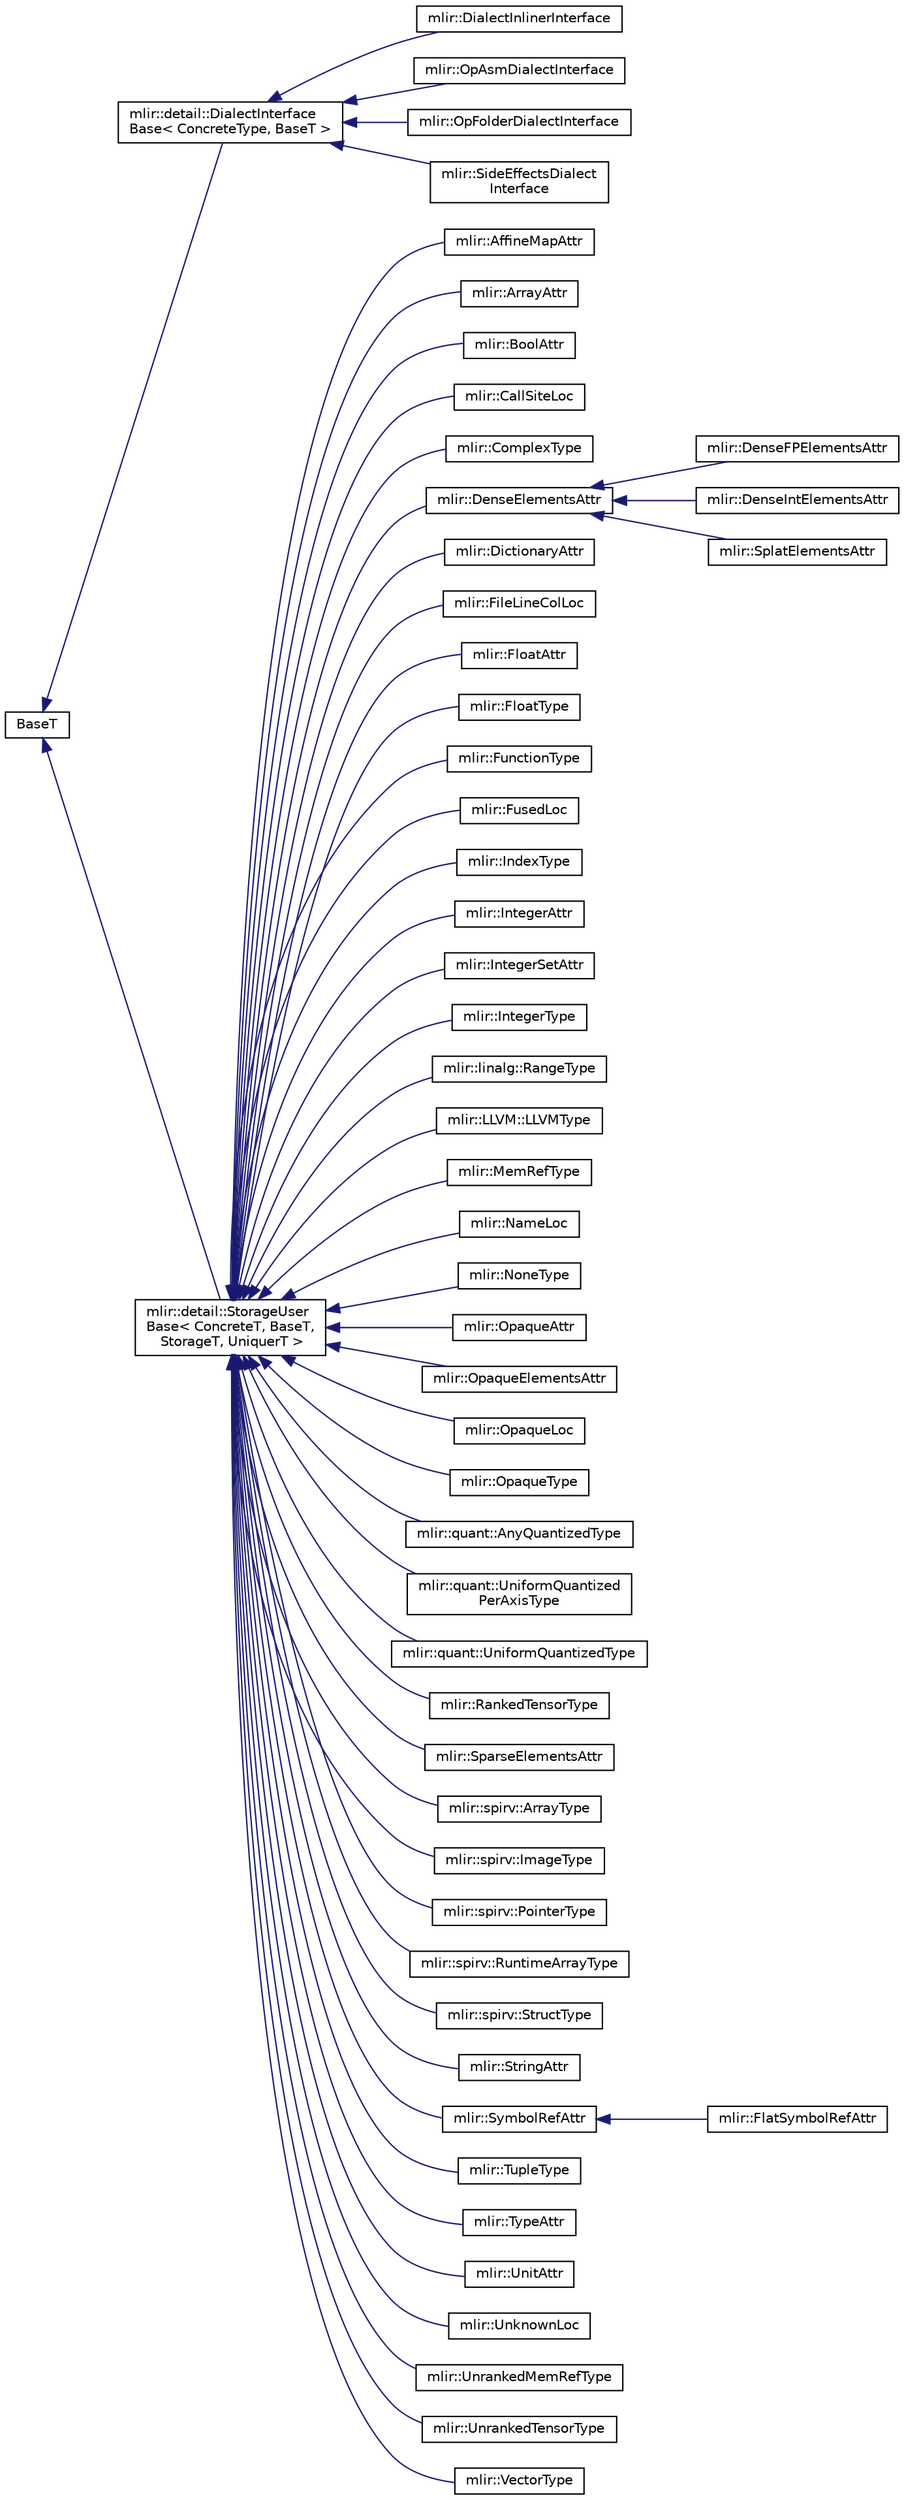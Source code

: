 digraph "Graphical Class Hierarchy"
{
  bgcolor="transparent";
  edge [fontname="Helvetica",fontsize="10",labelfontname="Helvetica",labelfontsize="10"];
  node [fontname="Helvetica",fontsize="10",shape=record];
  rankdir="LR";
  Node0 [label="BaseT",height=0.2,width=0.4,color="black",URL="$classBaseT.html"];
  Node0 -> Node1 [dir="back",color="midnightblue",fontsize="10",style="solid",fontname="Helvetica"];
  Node1 [label="mlir::detail::DialectInterface\lBase\< ConcreteType, BaseT \>",height=0.2,width=0.4,color="black",URL="$classmlir_1_1detail_1_1DialectInterfaceBase.html",tooltip="The base class used for all derived interface types. "];
  Node1 -> Node2 [dir="back",color="midnightblue",fontsize="10",style="solid",fontname="Helvetica"];
  Node2 [label="mlir::DialectInlinerInterface",height=0.2,width=0.4,color="black",URL="$classmlir_1_1DialectInlinerInterface.html",tooltip="This is the interface that must be implemented by the dialects of operations to be inlined..."];
  Node1 -> Node3 [dir="back",color="midnightblue",fontsize="10",style="solid",fontname="Helvetica"];
  Node3 [label="mlir::OpAsmDialectInterface",height=0.2,width=0.4,color="black",URL="$classmlir_1_1OpAsmDialectInterface.html"];
  Node1 -> Node4 [dir="back",color="midnightblue",fontsize="10",style="solid",fontname="Helvetica"];
  Node4 [label="mlir::OpFolderDialectInterface",height=0.2,width=0.4,color="black",URL="$classmlir_1_1OpFolderDialectInterface.html",tooltip="This class defines a dialect interface used to assist the operation folder. "];
  Node1 -> Node5 [dir="back",color="midnightblue",fontsize="10",style="solid",fontname="Helvetica"];
  Node5 [label="mlir::SideEffectsDialect\lInterface",height=0.2,width=0.4,color="black",URL="$classmlir_1_1SideEffectsDialectInterface.html",tooltip="Specifies an interface for basic side-effect modelling that is used by the loop-invariant code motion..."];
  Node0 -> Node6 [dir="back",color="midnightblue",fontsize="10",style="solid",fontname="Helvetica"];
  Node6 [label="mlir::detail::StorageUser\lBase\< ConcreteT, BaseT,\l StorageT, UniquerT \>",height=0.2,width=0.4,color="black",URL="$classmlir_1_1detail_1_1StorageUserBase.html",tooltip="Utility class for implementing users of storage classes uniqued by a StorageUniquer. "];
  Node6 -> Node7 [dir="back",color="midnightblue",fontsize="10",style="solid",fontname="Helvetica"];
  Node7 [label="mlir::AffineMapAttr",height=0.2,width=0.4,color="black",URL="$classmlir_1_1AffineMapAttr.html"];
  Node6 -> Node8 [dir="back",color="midnightblue",fontsize="10",style="solid",fontname="Helvetica"];
  Node8 [label="mlir::ArrayAttr",height=0.2,width=0.4,color="black",URL="$classmlir_1_1ArrayAttr.html",tooltip="Array attributes are lists of other attributes. "];
  Node6 -> Node9 [dir="back",color="midnightblue",fontsize="10",style="solid",fontname="Helvetica"];
  Node9 [label="mlir::BoolAttr",height=0.2,width=0.4,color="black",URL="$classmlir_1_1BoolAttr.html"];
  Node6 -> Node10 [dir="back",color="midnightblue",fontsize="10",style="solid",fontname="Helvetica"];
  Node10 [label="mlir::CallSiteLoc",height=0.2,width=0.4,color="black",URL="$classmlir_1_1CallSiteLoc.html",tooltip="Represents a location as call site. "];
  Node6 -> Node11 [dir="back",color="midnightblue",fontsize="10",style="solid",fontname="Helvetica"];
  Node11 [label="mlir::ComplexType",height=0.2,width=0.4,color="black",URL="$classmlir_1_1ComplexType.html",tooltip="The &#39;complex&#39; type represents a complex number with a parameterized element type, which is composed o..."];
  Node6 -> Node12 [dir="back",color="midnightblue",fontsize="10",style="solid",fontname="Helvetica"];
  Node12 [label="mlir::DenseElementsAttr",height=0.2,width=0.4,color="black",URL="$classmlir_1_1DenseElementsAttr.html",tooltip="An attribute that represents a reference to a dense vector or tensor object. "];
  Node12 -> Node13 [dir="back",color="midnightblue",fontsize="10",style="solid",fontname="Helvetica"];
  Node13 [label="mlir::DenseFPElementsAttr",height=0.2,width=0.4,color="black",URL="$classmlir_1_1DenseFPElementsAttr.html",tooltip="An attribute that represents a reference to a dense float vector or tensor object. "];
  Node12 -> Node14 [dir="back",color="midnightblue",fontsize="10",style="solid",fontname="Helvetica"];
  Node14 [label="mlir::DenseIntElementsAttr",height=0.2,width=0.4,color="black",URL="$classmlir_1_1DenseIntElementsAttr.html",tooltip="An attribute that represents a reference to a dense integer vector or tensor object. "];
  Node12 -> Node15 [dir="back",color="midnightblue",fontsize="10",style="solid",fontname="Helvetica"];
  Node15 [label="mlir::SplatElementsAttr",height=0.2,width=0.4,color="black",URL="$classmlir_1_1SplatElementsAttr.html",tooltip="An attribute that represents a reference to a splat vector or tensor constant, meaning all of the ele..."];
  Node6 -> Node16 [dir="back",color="midnightblue",fontsize="10",style="solid",fontname="Helvetica"];
  Node16 [label="mlir::DictionaryAttr",height=0.2,width=0.4,color="black",URL="$classmlir_1_1DictionaryAttr.html",tooltip="Dictionary attribute is an attribute that represents a sorted collection of named attribute values..."];
  Node6 -> Node17 [dir="back",color="midnightblue",fontsize="10",style="solid",fontname="Helvetica"];
  Node17 [label="mlir::FileLineColLoc",height=0.2,width=0.4,color="black",URL="$classmlir_1_1FileLineColLoc.html",tooltip="Represents a location derived from a file/line/column location. "];
  Node6 -> Node18 [dir="back",color="midnightblue",fontsize="10",style="solid",fontname="Helvetica"];
  Node18 [label="mlir::FloatAttr",height=0.2,width=0.4,color="black",URL="$classmlir_1_1FloatAttr.html"];
  Node6 -> Node19 [dir="back",color="midnightblue",fontsize="10",style="solid",fontname="Helvetica"];
  Node19 [label="mlir::FloatType",height=0.2,width=0.4,color="black",URL="$classmlir_1_1FloatType.html"];
  Node6 -> Node20 [dir="back",color="midnightblue",fontsize="10",style="solid",fontname="Helvetica"];
  Node20 [label="mlir::FunctionType",height=0.2,width=0.4,color="black",URL="$classmlir_1_1FunctionType.html",tooltip="Function types map from a list of inputs to a list of results. "];
  Node6 -> Node21 [dir="back",color="midnightblue",fontsize="10",style="solid",fontname="Helvetica"];
  Node21 [label="mlir::FusedLoc",height=0.2,width=0.4,color="black",URL="$classmlir_1_1FusedLoc.html",tooltip="Represents a value composed of multiple source constructs, with an optional metadata attribute..."];
  Node6 -> Node22 [dir="back",color="midnightblue",fontsize="10",style="solid",fontname="Helvetica"];
  Node22 [label="mlir::IndexType",height=0.2,width=0.4,color="black",URL="$classmlir_1_1IndexType.html",tooltip="Index is a special integer-like type with unknown platform-dependent bit width. "];
  Node6 -> Node23 [dir="back",color="midnightblue",fontsize="10",style="solid",fontname="Helvetica"];
  Node23 [label="mlir::IntegerAttr",height=0.2,width=0.4,color="black",URL="$classmlir_1_1IntegerAttr.html"];
  Node6 -> Node24 [dir="back",color="midnightblue",fontsize="10",style="solid",fontname="Helvetica"];
  Node24 [label="mlir::IntegerSetAttr",height=0.2,width=0.4,color="black",URL="$classmlir_1_1IntegerSetAttr.html"];
  Node6 -> Node25 [dir="back",color="midnightblue",fontsize="10",style="solid",fontname="Helvetica"];
  Node25 [label="mlir::IntegerType",height=0.2,width=0.4,color="black",URL="$classmlir_1_1IntegerType.html",tooltip="Integer types can have arbitrary bitwidth up to a large fixed limit. "];
  Node6 -> Node26 [dir="back",color="midnightblue",fontsize="10",style="solid",fontname="Helvetica"];
  Node26 [label="mlir::linalg::RangeType",height=0.2,width=0.4,color="black",URL="$classmlir_1_1linalg_1_1RangeType.html",tooltip="A RangeType represents a minimal range abstraction (min, max, step). "];
  Node6 -> Node27 [dir="back",color="midnightblue",fontsize="10",style="solid",fontname="Helvetica"];
  Node27 [label="mlir::LLVM::LLVMType",height=0.2,width=0.4,color="black",URL="$classmlir_1_1LLVM_1_1LLVMType.html"];
  Node6 -> Node28 [dir="back",color="midnightblue",fontsize="10",style="solid",fontname="Helvetica"];
  Node28 [label="mlir::MemRefType",height=0.2,width=0.4,color="black",URL="$classmlir_1_1MemRefType.html",tooltip="MemRef types represent a region of memory that have a shape with a fixed number of dimensions..."];
  Node6 -> Node29 [dir="back",color="midnightblue",fontsize="10",style="solid",fontname="Helvetica"];
  Node29 [label="mlir::NameLoc",height=0.2,width=0.4,color="black",URL="$classmlir_1_1NameLoc.html",tooltip="Represents an identity name attached to a child location. "];
  Node6 -> Node30 [dir="back",color="midnightblue",fontsize="10",style="solid",fontname="Helvetica"];
  Node30 [label="mlir::NoneType",height=0.2,width=0.4,color="black",URL="$classmlir_1_1NoneType.html",tooltip="NoneType is a unit type, i.e. "];
  Node6 -> Node31 [dir="back",color="midnightblue",fontsize="10",style="solid",fontname="Helvetica"];
  Node31 [label="mlir::OpaqueAttr",height=0.2,width=0.4,color="black",URL="$classmlir_1_1OpaqueAttr.html",tooltip="Opaque attributes represent attributes of non-registered dialects. "];
  Node6 -> Node32 [dir="back",color="midnightblue",fontsize="10",style="solid",fontname="Helvetica"];
  Node32 [label="mlir::OpaqueElementsAttr",height=0.2,width=0.4,color="black",URL="$classmlir_1_1OpaqueElementsAttr.html",tooltip="An opaque attribute that represents a reference to a vector or tensor constant with opaque content..."];
  Node6 -> Node33 [dir="back",color="midnightblue",fontsize="10",style="solid",fontname="Helvetica"];
  Node33 [label="mlir::OpaqueLoc",height=0.2,width=0.4,color="black",URL="$classmlir_1_1OpaqueLoc.html",tooltip="Represents a location that is external to MLIR. "];
  Node6 -> Node34 [dir="back",color="midnightblue",fontsize="10",style="solid",fontname="Helvetica"];
  Node34 [label="mlir::OpaqueType",height=0.2,width=0.4,color="black",URL="$classmlir_1_1OpaqueType.html",tooltip="Opaque types represent types of non-registered dialects. "];
  Node6 -> Node35 [dir="back",color="midnightblue",fontsize="10",style="solid",fontname="Helvetica"];
  Node35 [label="mlir::quant::AnyQuantizedType",height=0.2,width=0.4,color="black",URL="$classmlir_1_1quant_1_1AnyQuantizedType.html",tooltip="A quantized type that maps storage to/from expressed types in an unspecified way. ..."];
  Node6 -> Node36 [dir="back",color="midnightblue",fontsize="10",style="solid",fontname="Helvetica"];
  Node36 [label="mlir::quant::UniformQuantized\lPerAxisType",height=0.2,width=0.4,color="black",URL="$classmlir_1_1quant_1_1UniformQuantizedPerAxisType.html",tooltip="Represents per-axis (also known as per-channel quantization). "];
  Node6 -> Node37 [dir="back",color="midnightblue",fontsize="10",style="solid",fontname="Helvetica"];
  Node37 [label="mlir::quant::UniformQuantizedType",height=0.2,width=0.4,color="black",URL="$classmlir_1_1quant_1_1UniformQuantizedType.html",tooltip="Represents a family of uniform, quantized types. "];
  Node6 -> Node38 [dir="back",color="midnightblue",fontsize="10",style="solid",fontname="Helvetica"];
  Node38 [label="mlir::RankedTensorType",height=0.2,width=0.4,color="black",URL="$classmlir_1_1RankedTensorType.html",tooltip="Ranked tensor types represent multi-dimensional arrays that have a shape with a fixed number of dimen..."];
  Node6 -> Node39 [dir="back",color="midnightblue",fontsize="10",style="solid",fontname="Helvetica"];
  Node39 [label="mlir::SparseElementsAttr",height=0.2,width=0.4,color="black",URL="$classmlir_1_1SparseElementsAttr.html",tooltip="An attribute that represents a reference to a sparse vector or tensor object. "];
  Node6 -> Node40 [dir="back",color="midnightblue",fontsize="10",style="solid",fontname="Helvetica"];
  Node40 [label="mlir::spirv::ArrayType",height=0.2,width=0.4,color="black",URL="$classmlir_1_1spirv_1_1ArrayType.html"];
  Node6 -> Node41 [dir="back",color="midnightblue",fontsize="10",style="solid",fontname="Helvetica"];
  Node41 [label="mlir::spirv::ImageType",height=0.2,width=0.4,color="black",URL="$classmlir_1_1spirv_1_1ImageType.html"];
  Node6 -> Node42 [dir="back",color="midnightblue",fontsize="10",style="solid",fontname="Helvetica"];
  Node42 [label="mlir::spirv::PointerType",height=0.2,width=0.4,color="black",URL="$classmlir_1_1spirv_1_1PointerType.html"];
  Node6 -> Node43 [dir="back",color="midnightblue",fontsize="10",style="solid",fontname="Helvetica"];
  Node43 [label="mlir::spirv::RuntimeArrayType",height=0.2,width=0.4,color="black",URL="$classmlir_1_1spirv_1_1RuntimeArrayType.html"];
  Node6 -> Node44 [dir="back",color="midnightblue",fontsize="10",style="solid",fontname="Helvetica"];
  Node44 [label="mlir::spirv::StructType",height=0.2,width=0.4,color="black",URL="$classmlir_1_1spirv_1_1StructType.html"];
  Node6 -> Node45 [dir="back",color="midnightblue",fontsize="10",style="solid",fontname="Helvetica"];
  Node45 [label="mlir::StringAttr",height=0.2,width=0.4,color="black",URL="$classmlir_1_1StringAttr.html"];
  Node6 -> Node46 [dir="back",color="midnightblue",fontsize="10",style="solid",fontname="Helvetica"];
  Node46 [label="mlir::SymbolRefAttr",height=0.2,width=0.4,color="black",URL="$classmlir_1_1SymbolRefAttr.html",tooltip="A symbol reference attribute represents a symbolic reference to another operation. "];
  Node46 -> Node47 [dir="back",color="midnightblue",fontsize="10",style="solid",fontname="Helvetica"];
  Node47 [label="mlir::FlatSymbolRefAttr",height=0.2,width=0.4,color="black",URL="$classmlir_1_1FlatSymbolRefAttr.html",tooltip="A symbol reference with a reference path containing a single element. "];
  Node6 -> Node48 [dir="back",color="midnightblue",fontsize="10",style="solid",fontname="Helvetica"];
  Node48 [label="mlir::TupleType",height=0.2,width=0.4,color="black",URL="$classmlir_1_1TupleType.html",tooltip="Tuple types represent a collection of other types. "];
  Node6 -> Node49 [dir="back",color="midnightblue",fontsize="10",style="solid",fontname="Helvetica"];
  Node49 [label="mlir::TypeAttr",height=0.2,width=0.4,color="black",URL="$classmlir_1_1TypeAttr.html"];
  Node6 -> Node50 [dir="back",color="midnightblue",fontsize="10",style="solid",fontname="Helvetica"];
  Node50 [label="mlir::UnitAttr",height=0.2,width=0.4,color="black",URL="$classmlir_1_1UnitAttr.html",tooltip="Unit attributes are attributes that hold no specific value and are given meaning by their existence..."];
  Node6 -> Node51 [dir="back",color="midnightblue",fontsize="10",style="solid",fontname="Helvetica"];
  Node51 [label="mlir::UnknownLoc",height=0.2,width=0.4,color="black",URL="$classmlir_1_1UnknownLoc.html",tooltip="Represents an unknown location. "];
  Node6 -> Node52 [dir="back",color="midnightblue",fontsize="10",style="solid",fontname="Helvetica"];
  Node52 [label="mlir::UnrankedMemRefType",height=0.2,width=0.4,color="black",URL="$classmlir_1_1UnrankedMemRefType.html",tooltip="Unranked MemRef type represent multi-dimensional MemRefs that have an unknown rank. "];
  Node6 -> Node53 [dir="back",color="midnightblue",fontsize="10",style="solid",fontname="Helvetica"];
  Node53 [label="mlir::UnrankedTensorType",height=0.2,width=0.4,color="black",URL="$classmlir_1_1UnrankedTensorType.html",tooltip="Unranked tensor types represent multi-dimensional arrays that have an unknown shape. "];
  Node6 -> Node54 [dir="back",color="midnightblue",fontsize="10",style="solid",fontname="Helvetica"];
  Node54 [label="mlir::VectorType",height=0.2,width=0.4,color="black",URL="$classmlir_1_1VectorType.html",tooltip="Vector types represent multi-dimensional SIMD vectors, and have a fixed known constant shape with one..."];
}
